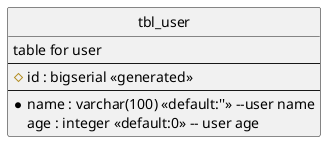 @startuml

' hide the spot
hide circle

' avoid problems with angled crows feet
skinparam linetype ortho

entity "tbl_user" as user {
  table for user
  --
  #id : bigserial <<generated>>
  --
  *name : varchar(100) <<default:''>> --user name
  age : integer <<default:0>> -- user age
}
@enduml